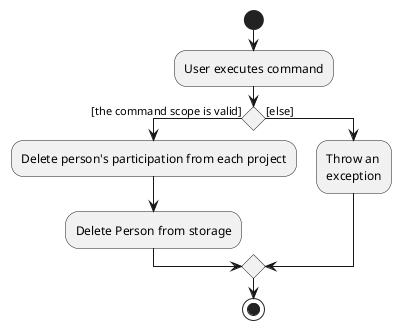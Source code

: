 @startuml
start
:User executes command;

'Since the beta syntax does not support placing the condition outside the
'diamond we place it as the true branch instead.

if () then ([the command scope is valid])

    :Delete person's participation from each project;
    :Delete Person from storage;
else ([else])
    :Throw an
    exception;
endif
stop
@enduml
